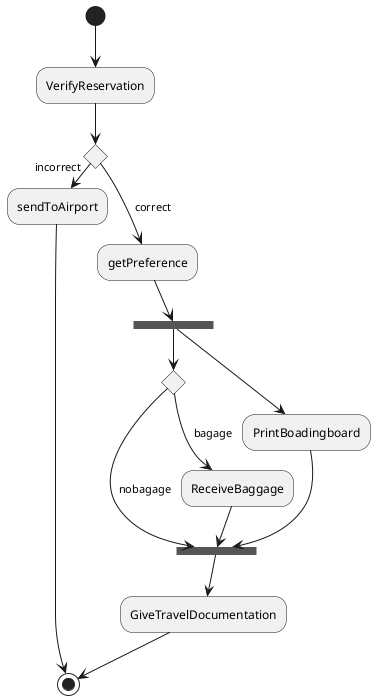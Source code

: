{
  "sha1": "gtgoec7uroj3s239gcnocpfcrzwh5dd",
  "insertion": {
    "when": "2024-06-01T09:03:08.318Z",
    "user": "plantuml@gmail.com"
  }
}
@startuml

(*) --> VerifyReservation

if "" then
  -> [incorrect] sendToAirport
  --> (*)
else
  --> [correct] getPreference
  --> ===Y1===
endif

if "" then
  -->[nobagage] ===Y2===
else
  -->[bagage] ReceiveBaggage
  --> ===Y2===
endif

===Y1=== --> PrintBoadingboard
--> ===Y2===

--> GiveTravelDocumentation
--> (*)

@enduml
